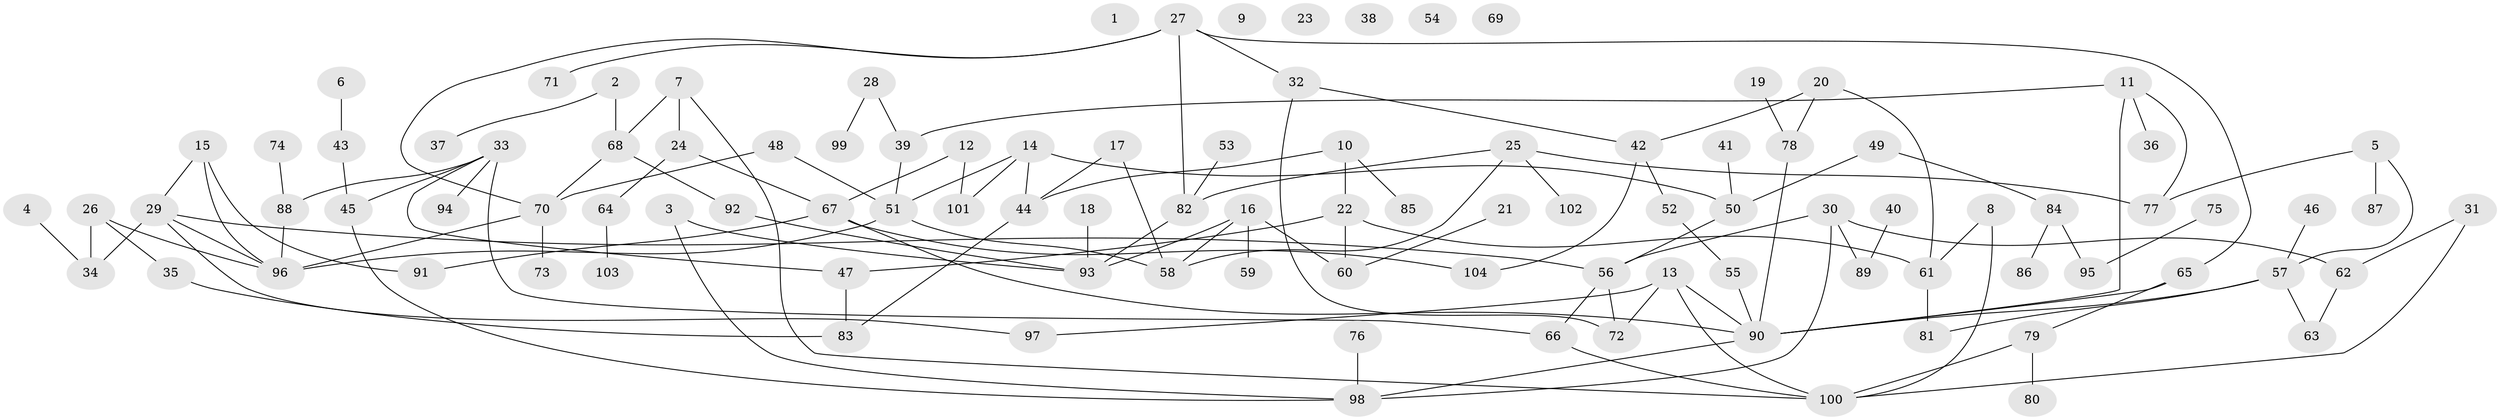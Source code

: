 // Generated by graph-tools (version 1.1) at 2025/33/03/09/25 02:33:32]
// undirected, 104 vertices, 133 edges
graph export_dot {
graph [start="1"]
  node [color=gray90,style=filled];
  1;
  2;
  3;
  4;
  5;
  6;
  7;
  8;
  9;
  10;
  11;
  12;
  13;
  14;
  15;
  16;
  17;
  18;
  19;
  20;
  21;
  22;
  23;
  24;
  25;
  26;
  27;
  28;
  29;
  30;
  31;
  32;
  33;
  34;
  35;
  36;
  37;
  38;
  39;
  40;
  41;
  42;
  43;
  44;
  45;
  46;
  47;
  48;
  49;
  50;
  51;
  52;
  53;
  54;
  55;
  56;
  57;
  58;
  59;
  60;
  61;
  62;
  63;
  64;
  65;
  66;
  67;
  68;
  69;
  70;
  71;
  72;
  73;
  74;
  75;
  76;
  77;
  78;
  79;
  80;
  81;
  82;
  83;
  84;
  85;
  86;
  87;
  88;
  89;
  90;
  91;
  92;
  93;
  94;
  95;
  96;
  97;
  98;
  99;
  100;
  101;
  102;
  103;
  104;
  2 -- 37;
  2 -- 68;
  3 -- 93;
  3 -- 98;
  4 -- 34;
  5 -- 57;
  5 -- 77;
  5 -- 87;
  6 -- 43;
  7 -- 24;
  7 -- 68;
  7 -- 100;
  8 -- 61;
  8 -- 100;
  10 -- 22;
  10 -- 44;
  10 -- 85;
  11 -- 36;
  11 -- 39;
  11 -- 77;
  11 -- 90;
  12 -- 67;
  12 -- 101;
  13 -- 72;
  13 -- 90;
  13 -- 97;
  13 -- 100;
  14 -- 44;
  14 -- 50;
  14 -- 51;
  14 -- 101;
  15 -- 29;
  15 -- 91;
  15 -- 96;
  16 -- 58;
  16 -- 59;
  16 -- 60;
  16 -- 93;
  17 -- 44;
  17 -- 58;
  18 -- 93;
  19 -- 78;
  20 -- 42;
  20 -- 61;
  20 -- 78;
  21 -- 60;
  22 -- 47;
  22 -- 60;
  22 -- 61;
  24 -- 64;
  24 -- 67;
  25 -- 58;
  25 -- 77;
  25 -- 82;
  25 -- 102;
  26 -- 34;
  26 -- 35;
  26 -- 96;
  27 -- 32;
  27 -- 65;
  27 -- 70;
  27 -- 71;
  27 -- 82;
  28 -- 39;
  28 -- 99;
  29 -- 34;
  29 -- 56;
  29 -- 96;
  29 -- 97;
  30 -- 56;
  30 -- 62;
  30 -- 89;
  30 -- 98;
  31 -- 62;
  31 -- 100;
  32 -- 42;
  32 -- 72;
  33 -- 45;
  33 -- 47;
  33 -- 66;
  33 -- 88;
  33 -- 94;
  35 -- 83;
  39 -- 51;
  40 -- 89;
  41 -- 50;
  42 -- 52;
  42 -- 104;
  43 -- 45;
  44 -- 83;
  45 -- 98;
  46 -- 57;
  47 -- 83;
  48 -- 51;
  48 -- 70;
  49 -- 50;
  49 -- 84;
  50 -- 56;
  51 -- 58;
  51 -- 96;
  52 -- 55;
  53 -- 82;
  55 -- 90;
  56 -- 66;
  56 -- 72;
  57 -- 63;
  57 -- 81;
  57 -- 90;
  61 -- 81;
  62 -- 63;
  64 -- 103;
  65 -- 79;
  65 -- 90;
  66 -- 100;
  67 -- 90;
  67 -- 91;
  67 -- 104;
  68 -- 70;
  68 -- 92;
  70 -- 73;
  70 -- 96;
  74 -- 88;
  75 -- 95;
  76 -- 98;
  78 -- 90;
  79 -- 80;
  79 -- 100;
  82 -- 93;
  84 -- 86;
  84 -- 95;
  88 -- 96;
  90 -- 98;
  92 -- 93;
}
